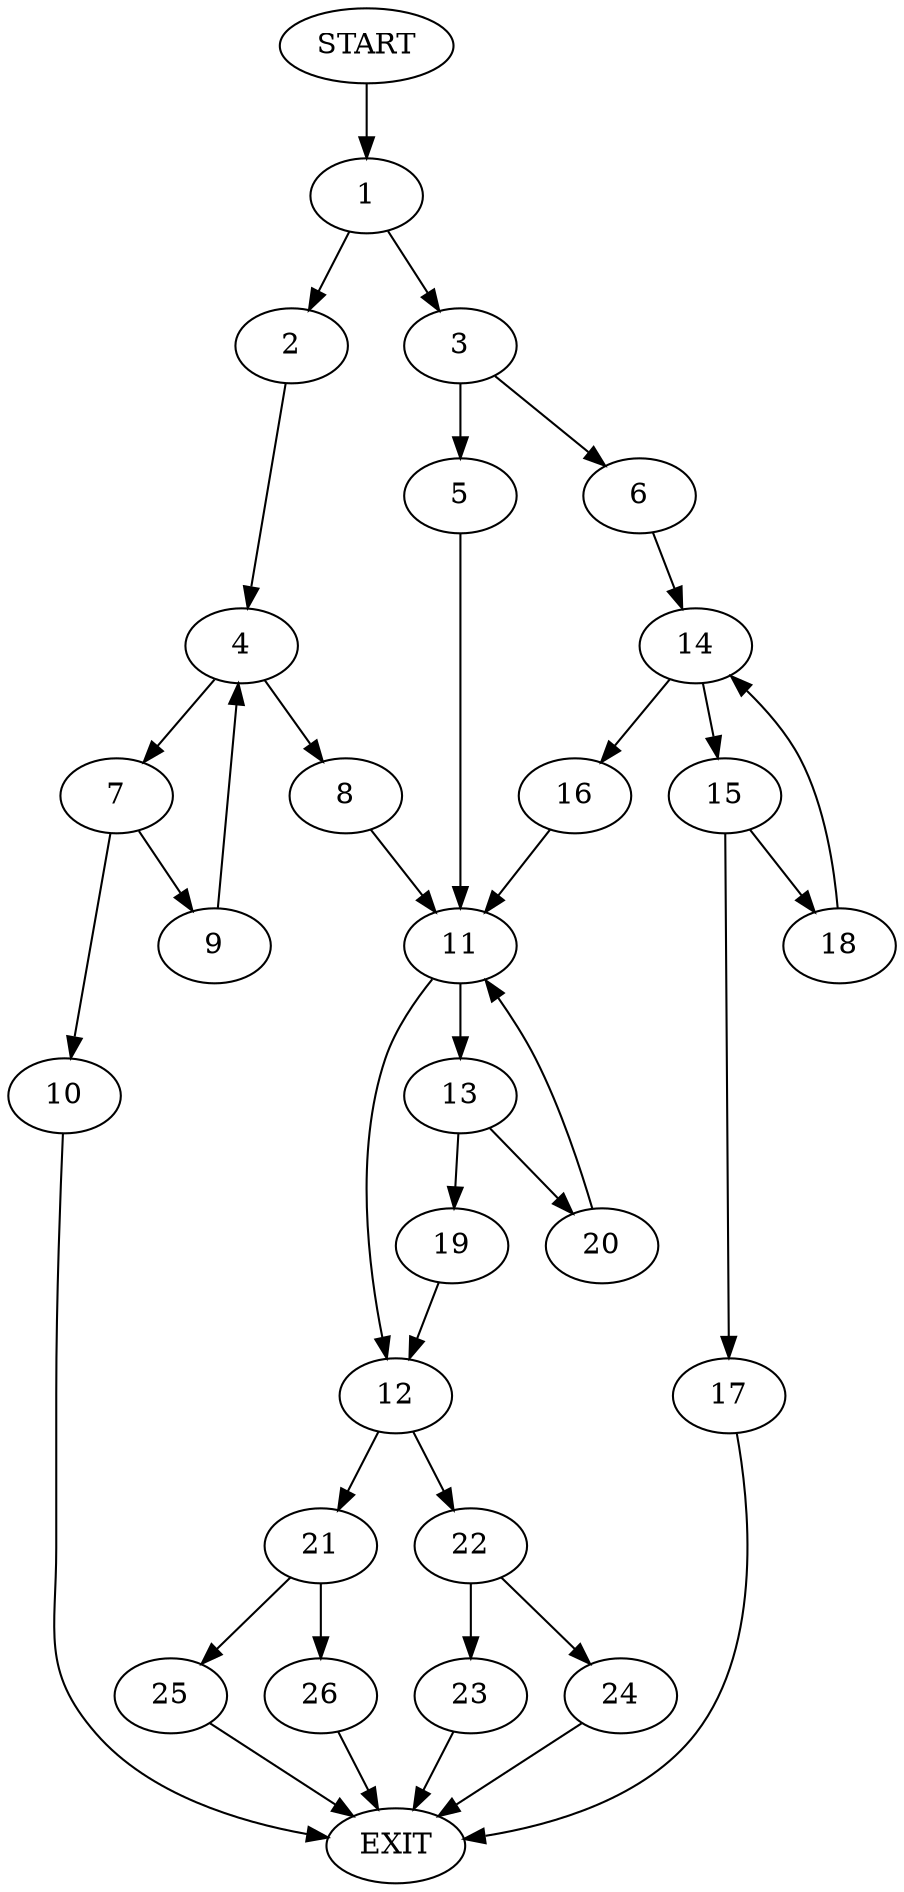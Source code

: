 digraph {
0 [label="START"]
27 [label="EXIT"]
0 -> 1
1 -> 2
1 -> 3
2 -> 4
3 -> 5
3 -> 6
4 -> 7
4 -> 8
7 -> 9
7 -> 10
8 -> 11
10 -> 27
9 -> 4
11 -> 12
11 -> 13
6 -> 14
5 -> 11
14 -> 15
14 -> 16
15 -> 17
15 -> 18
16 -> 11
18 -> 14
17 -> 27
13 -> 19
13 -> 20
12 -> 21
12 -> 22
20 -> 11
19 -> 12
22 -> 23
22 -> 24
21 -> 25
21 -> 26
23 -> 27
24 -> 27
25 -> 27
26 -> 27
}
